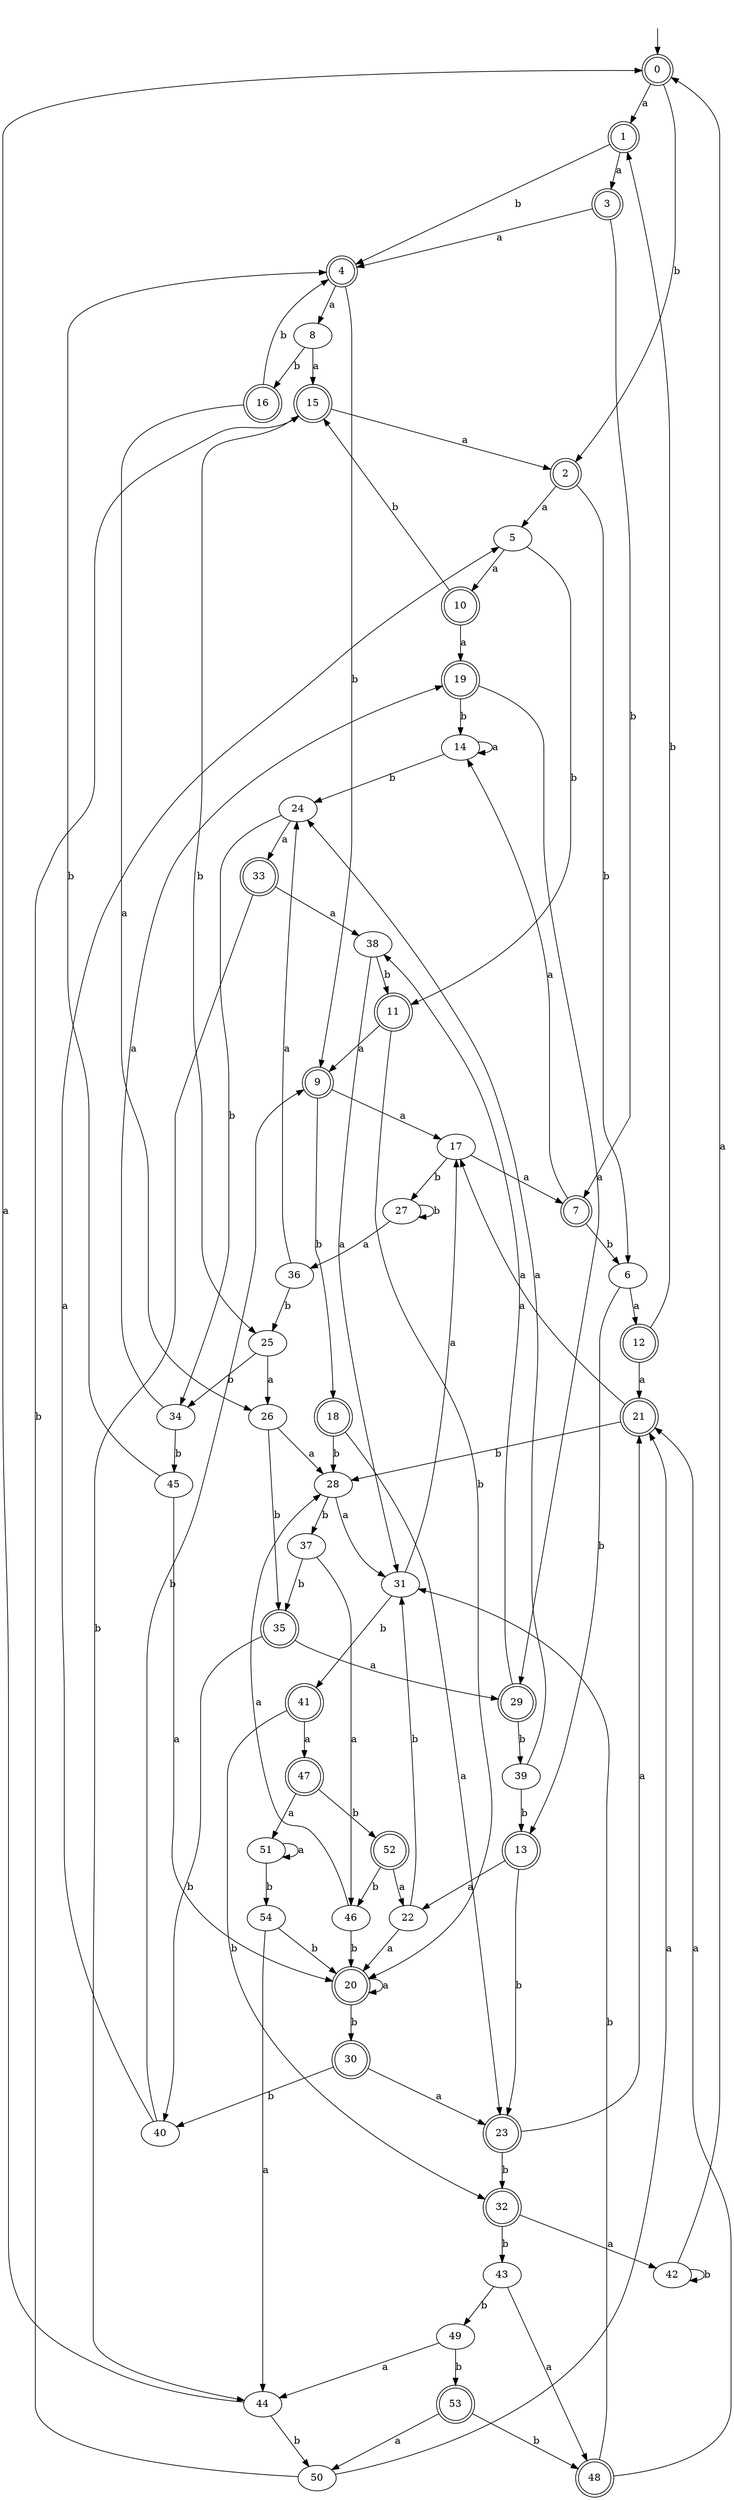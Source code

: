 digraph RandomDFA {
  __start0 [label="", shape=none];
  __start0 -> 0 [label=""];
  0 [shape=circle] [shape=doublecircle]
  0 -> 1 [label="a"]
  0 -> 2 [label="b"]
  1 [shape=doublecircle]
  1 -> 3 [label="a"]
  1 -> 4 [label="b"]
  2 [shape=doublecircle]
  2 -> 5 [label="a"]
  2 -> 6 [label="b"]
  3 [shape=doublecircle]
  3 -> 4 [label="a"]
  3 -> 7 [label="b"]
  4 [shape=doublecircle]
  4 -> 8 [label="a"]
  4 -> 9 [label="b"]
  5
  5 -> 10 [label="a"]
  5 -> 11 [label="b"]
  6
  6 -> 12 [label="a"]
  6 -> 13 [label="b"]
  7 [shape=doublecircle]
  7 -> 14 [label="a"]
  7 -> 6 [label="b"]
  8
  8 -> 15 [label="a"]
  8 -> 16 [label="b"]
  9 [shape=doublecircle]
  9 -> 17 [label="a"]
  9 -> 18 [label="b"]
  10 [shape=doublecircle]
  10 -> 19 [label="a"]
  10 -> 15 [label="b"]
  11 [shape=doublecircle]
  11 -> 9 [label="a"]
  11 -> 20 [label="b"]
  12 [shape=doublecircle]
  12 -> 21 [label="a"]
  12 -> 1 [label="b"]
  13 [shape=doublecircle]
  13 -> 22 [label="a"]
  13 -> 23 [label="b"]
  14
  14 -> 14 [label="a"]
  14 -> 24 [label="b"]
  15 [shape=doublecircle]
  15 -> 2 [label="a"]
  15 -> 25 [label="b"]
  16 [shape=doublecircle]
  16 -> 26 [label="a"]
  16 -> 4 [label="b"]
  17
  17 -> 7 [label="a"]
  17 -> 27 [label="b"]
  18 [shape=doublecircle]
  18 -> 23 [label="a"]
  18 -> 28 [label="b"]
  19 [shape=doublecircle]
  19 -> 29 [label="a"]
  19 -> 14 [label="b"]
  20 [shape=doublecircle]
  20 -> 20 [label="a"]
  20 -> 30 [label="b"]
  21 [shape=doublecircle]
  21 -> 17 [label="a"]
  21 -> 28 [label="b"]
  22
  22 -> 20 [label="a"]
  22 -> 31 [label="b"]
  23 [shape=doublecircle]
  23 -> 21 [label="a"]
  23 -> 32 [label="b"]
  24
  24 -> 33 [label="a"]
  24 -> 34 [label="b"]
  25
  25 -> 26 [label="a"]
  25 -> 34 [label="b"]
  26
  26 -> 28 [label="a"]
  26 -> 35 [label="b"]
  27
  27 -> 36 [label="a"]
  27 -> 27 [label="b"]
  28
  28 -> 31 [label="a"]
  28 -> 37 [label="b"]
  29 [shape=doublecircle]
  29 -> 38 [label="a"]
  29 -> 39 [label="b"]
  30 [shape=doublecircle]
  30 -> 23 [label="a"]
  30 -> 40 [label="b"]
  31
  31 -> 17 [label="a"]
  31 -> 41 [label="b"]
  32 [shape=doublecircle]
  32 -> 42 [label="a"]
  32 -> 43 [label="b"]
  33 [shape=doublecircle]
  33 -> 38 [label="a"]
  33 -> 44 [label="b"]
  34
  34 -> 19 [label="a"]
  34 -> 45 [label="b"]
  35 [shape=doublecircle]
  35 -> 29 [label="a"]
  35 -> 40 [label="b"]
  36
  36 -> 24 [label="a"]
  36 -> 25 [label="b"]
  37
  37 -> 46 [label="a"]
  37 -> 35 [label="b"]
  38
  38 -> 31 [label="a"]
  38 -> 11 [label="b"]
  39
  39 -> 24 [label="a"]
  39 -> 13 [label="b"]
  40
  40 -> 5 [label="a"]
  40 -> 9 [label="b"]
  41 [shape=doublecircle]
  41 -> 47 [label="a"]
  41 -> 32 [label="b"]
  42
  42 -> 0 [label="a"]
  42 -> 42 [label="b"]
  43
  43 -> 48 [label="a"]
  43 -> 49 [label="b"]
  44
  44 -> 0 [label="a"]
  44 -> 50 [label="b"]
  45
  45 -> 20 [label="a"]
  45 -> 4 [label="b"]
  46
  46 -> 28 [label="a"]
  46 -> 20 [label="b"]
  47 [shape=doublecircle]
  47 -> 51 [label="a"]
  47 -> 52 [label="b"]
  48 [shape=doublecircle]
  48 -> 21 [label="a"]
  48 -> 31 [label="b"]
  49
  49 -> 44 [label="a"]
  49 -> 53 [label="b"]
  50
  50 -> 21 [label="a"]
  50 -> 15 [label="b"]
  51
  51 -> 51 [label="a"]
  51 -> 54 [label="b"]
  52 [shape=doublecircle]
  52 -> 22 [label="a"]
  52 -> 46 [label="b"]
  53 [shape=doublecircle]
  53 -> 50 [label="a"]
  53 -> 48 [label="b"]
  54
  54 -> 44 [label="a"]
  54 -> 20 [label="b"]
}
